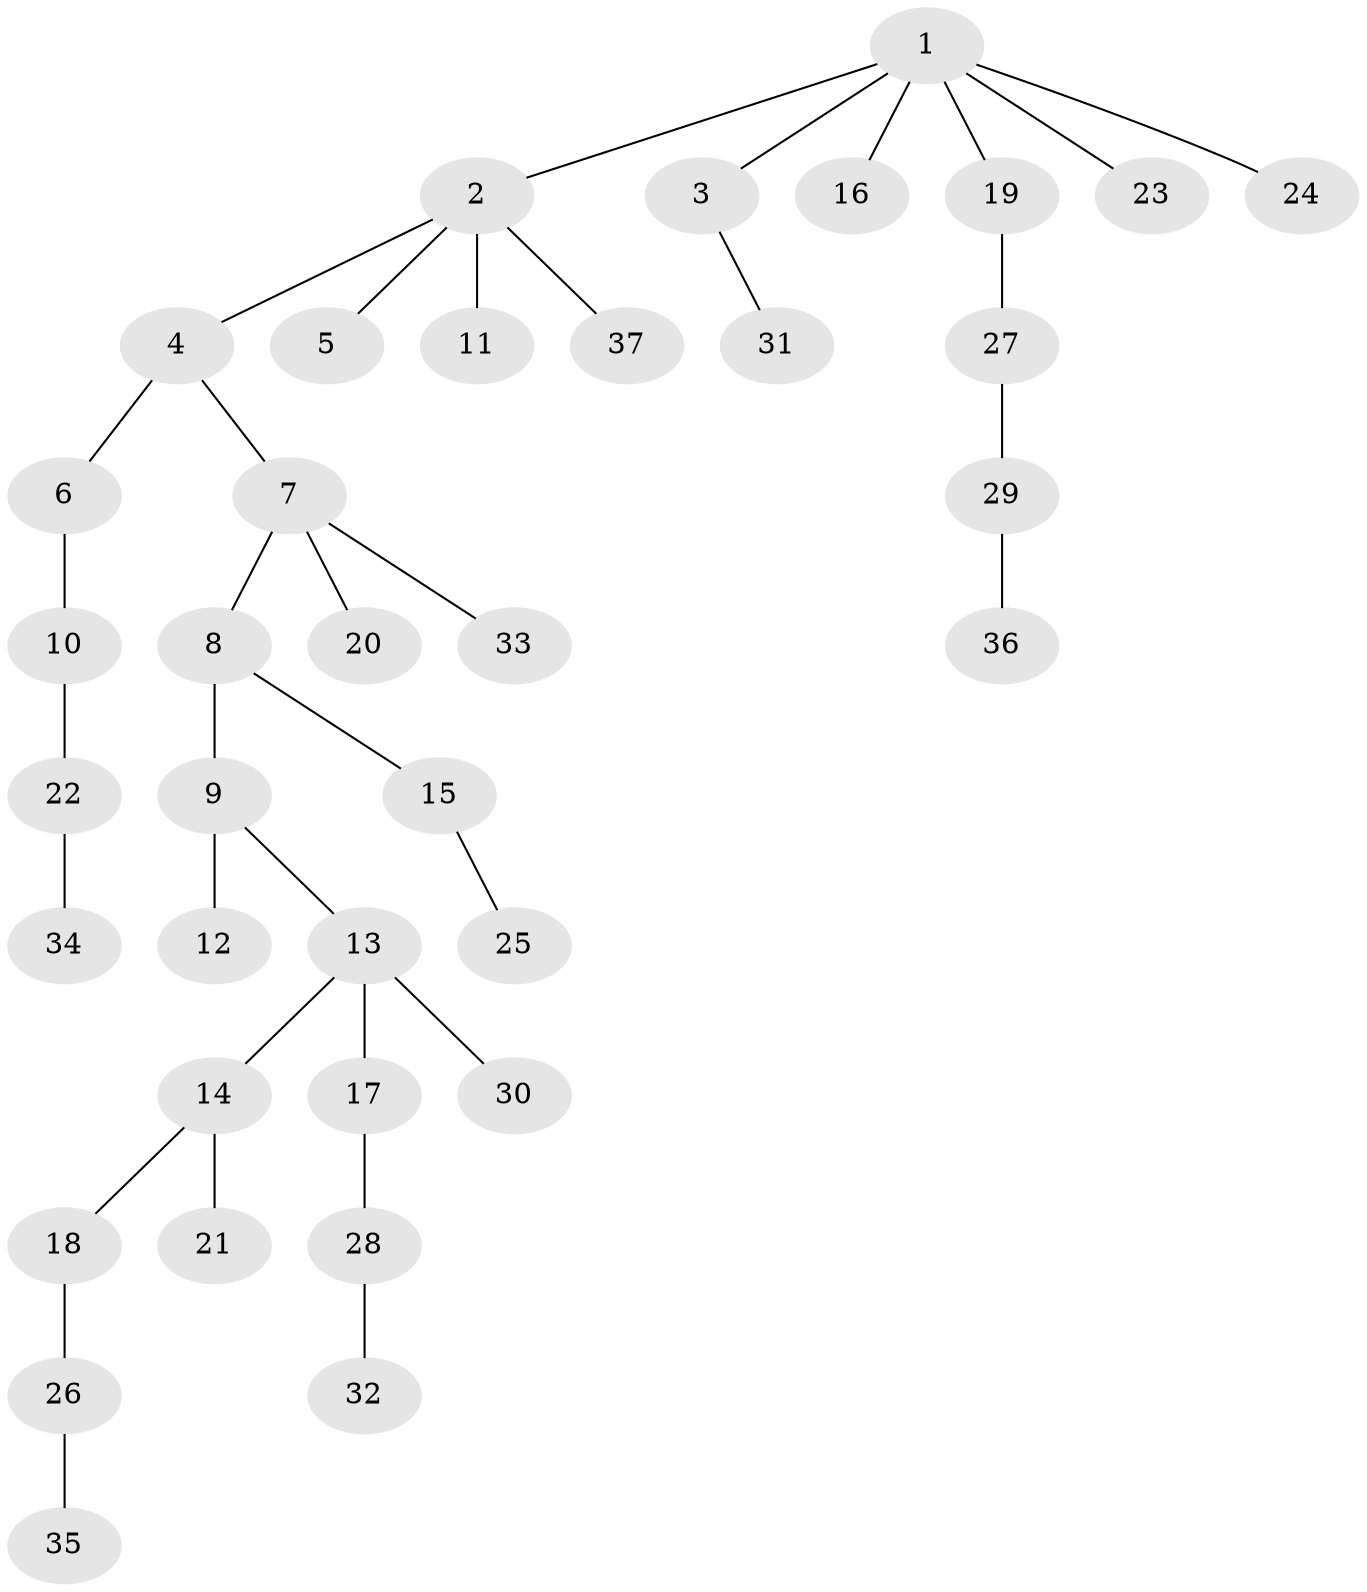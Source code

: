 // original degree distribution, {7: 0.014705882352941176, 6: 0.014705882352941176, 3: 0.11764705882352941, 4: 0.10294117647058823, 2: 0.2647058823529412, 1: 0.4852941176470588}
// Generated by graph-tools (version 1.1) at 2025/51/03/04/25 22:51:45]
// undirected, 37 vertices, 36 edges
graph export_dot {
  node [color=gray90,style=filled];
  1;
  2;
  3;
  4;
  5;
  6;
  7;
  8;
  9;
  10;
  11;
  12;
  13;
  14;
  15;
  16;
  17;
  18;
  19;
  20;
  21;
  22;
  23;
  24;
  25;
  26;
  27;
  28;
  29;
  30;
  31;
  32;
  33;
  34;
  35;
  36;
  37;
  1 -- 2 [weight=1.0];
  1 -- 3 [weight=1.0];
  1 -- 16 [weight=1.0];
  1 -- 19 [weight=1.0];
  1 -- 23 [weight=1.0];
  1 -- 24 [weight=1.0];
  2 -- 4 [weight=1.0];
  2 -- 5 [weight=1.0];
  2 -- 11 [weight=1.0];
  2 -- 37 [weight=1.0];
  3 -- 31 [weight=1.0];
  4 -- 6 [weight=1.0];
  4 -- 7 [weight=1.0];
  6 -- 10 [weight=2.0];
  7 -- 8 [weight=1.0];
  7 -- 20 [weight=1.0];
  7 -- 33 [weight=1.0];
  8 -- 9 [weight=1.0];
  8 -- 15 [weight=1.0];
  9 -- 12 [weight=3.0];
  9 -- 13 [weight=1.0];
  10 -- 22 [weight=1.0];
  13 -- 14 [weight=1.0];
  13 -- 17 [weight=1.0];
  13 -- 30 [weight=1.0];
  14 -- 18 [weight=1.0];
  14 -- 21 [weight=1.0];
  15 -- 25 [weight=1.0];
  17 -- 28 [weight=1.0];
  18 -- 26 [weight=1.0];
  19 -- 27 [weight=2.0];
  22 -- 34 [weight=1.0];
  26 -- 35 [weight=1.0];
  27 -- 29 [weight=1.0];
  28 -- 32 [weight=1.0];
  29 -- 36 [weight=1.0];
}

